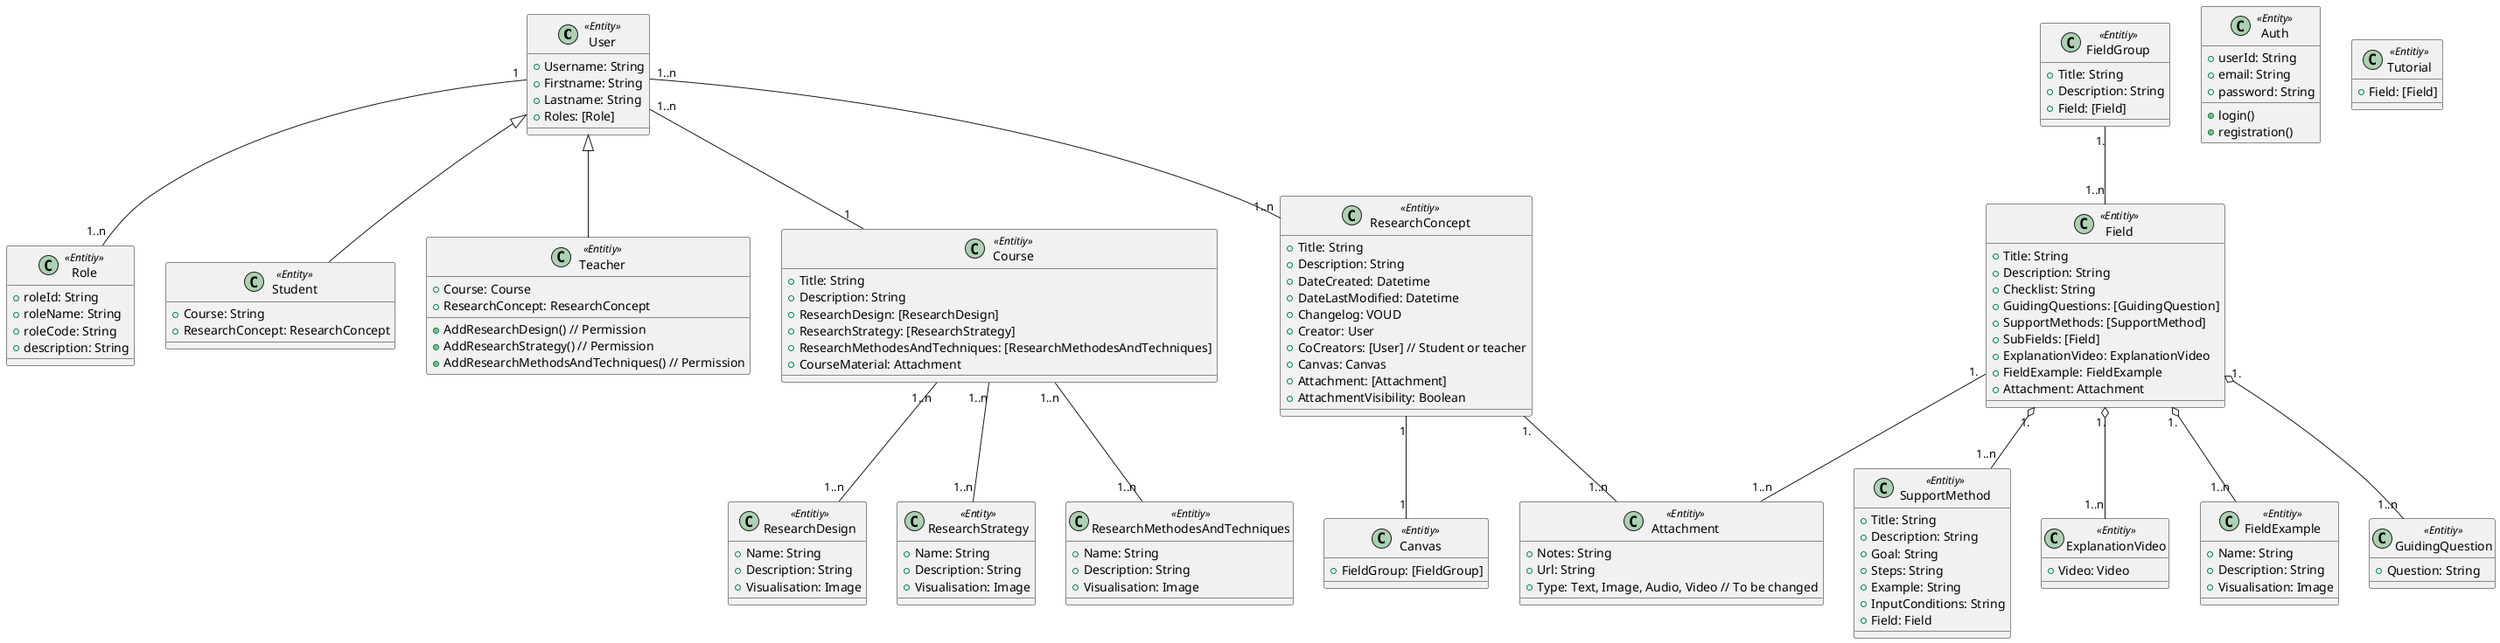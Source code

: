 @startuml "Class Diagram"

class User <<Entity>> {
    + Username: String
    + Firstname: String
    + Lastname: String
    + Roles: [Role]
}

class Role <<Entitiy>>{
    + roleId: String
    + roleName: String
    + roleCode: String
    + description: String
}

class Auth <<Entity>> {
    + userId: String
    + email: String
    + password: String
    + login()
    + registration()
}

class Student <<Entity>> {
    + Course: String
    + ResearchConcept: ResearchConcept
}

class Teacher <<Entitiy>>{
    + Course: Course
    + ResearchConcept: ResearchConcept
    + AddResearchDesign() // Permission
    + AddResearchStrategy() // Permission
    + AddResearchMethodsAndTechniques() // Permission
}

class Course <<Entitiy>>{
    + Title: String
    + Description: String
    + ResearchDesign: [ResearchDesign]
    + ResearchStrategy: [ResearchStrategy]
    + ResearchMethodesAndTechniques: [ResearchMethodesAndTechniques]
    + CourseMaterial: Attachment 
}
class ResearchDesign <<Entitiy>>{
    + Name: String
    + Description: String
    + Visualisation: Image
}

class ResearchStrategy <<Entity>>{
    + Name: String
    + Description: String
    + Visualisation: Image
}

class ResearchMethodesAndTechniques <<Entitiy>>{
    + Name: String
    + Description: String
    + Visualisation: Image
}

class ResearchConcept <<Entitiy>>{
    + Title: String
    + Description: String
    + DateCreated: Datetime
    + DateLastModified: Datetime
    + Changelog: VOUD
    + Creator: User
    + CoCreators: [User] // Student or teacher
    + Canvas: Canvas
    + Attachment: [Attachment]
    + AttachmentVisibility: Boolean
}

class Canvas <<Entitiy>> {
    + FieldGroup: [FieldGroup]
}

class FieldGroup <<Entitiy>> {
    + Title: String
    + Description: String
    + Field: [Field]
}

class Field <<Entitiy>> {
    + Title: String
    + Description: String
    + Checklist: String
    + GuidingQuestions: [GuidingQuestion]
    + SupportMethods: [SupportMethod]
    + SubFields: [Field]
    + ExplanationVideo: ExplanationVideo
    + FieldExample: FieldExample
    + Attachment: Attachment
}

class SupportMethod <<Entitiy>> {
    + Title: String
    + Description: String
    + Goal: String
    + Steps: String
    + Example: String
    + InputConditions: String
    + Field: Field
}

class ExplanationVideo <<Entitiy>>{
    + Video: Video
}

class FieldExample <<Entitiy>> {
    + Name: String
    + Description: String
    + Visualisation: Image 
}

class GuidingQuestion <<Entitiy>>{
    + Question: String
}

class Attachment <<Entitiy>> {
    + Notes: String
    + Url: String 
    + Type: Text, Image, Audio, Video // To be changed
}

class Tutorial <<Entitiy>>{
    + Field: [Field]
}


Student -up-|> User
Teacher -up-|> User
User "1"--"1..n" Role
User "1..n" -- "1" Course
User "1..n" -- "1..n" ResearchConcept
Course "1..n" -- "1..n" ResearchDesign
Course "1..n" -- "1..n" ResearchStrategy
Course "1..n" -- "1..n" ResearchMethodesAndTechniques
ResearchConcept "1" -- "1" Canvas
FieldGroup "1." -- "1..n" Field
ResearchConcept "1." -- "1..n" Attachment
Field "1." -- "1..n" Attachment
Field "1." o-- "1..n" SupportMethod
Field "1." o-- "1..n" FieldExample
Field "1." o-- "1..n" ExplanationVideo
Field "1." o-- "1..n" GuidingQuestion





@enduml

